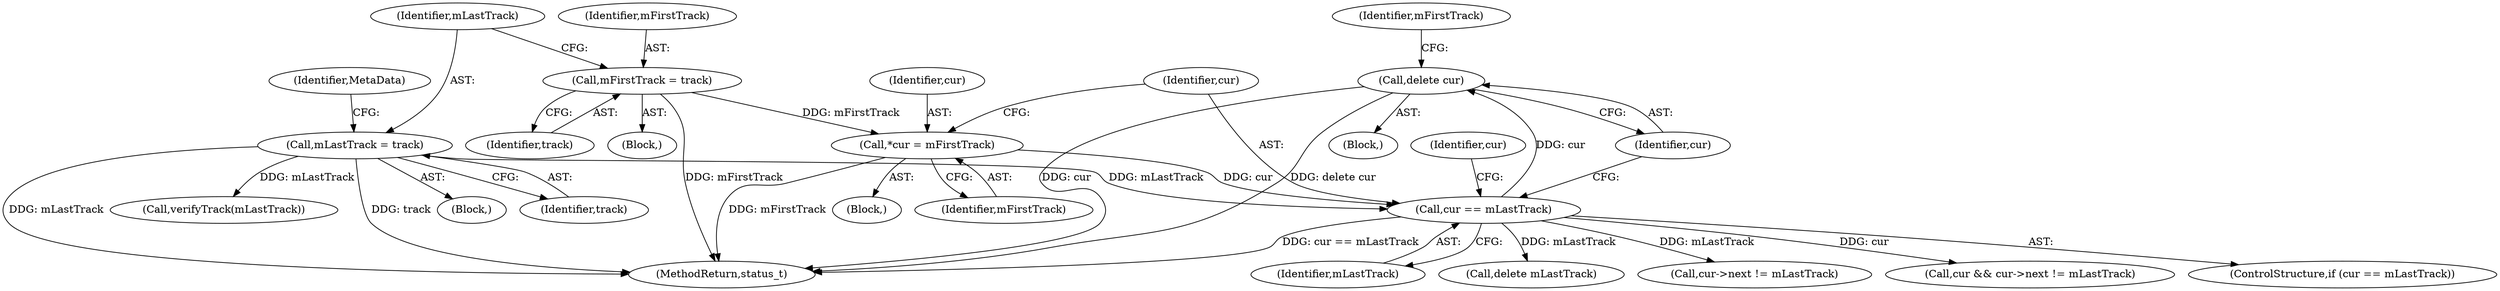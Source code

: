 digraph "0_Android_2674a7218eaa3c87f2ee26d26da5b9170e10f859@API" {
"1000524" [label="(Call,delete cur)"];
"1000520" [label="(Call,cur == mLastTrack)"];
"1000516" [label="(Call,*cur = mFirstTrack)"];
"1000442" [label="(Call,mFirstTrack = track)"];
"1000445" [label="(Call,mLastTrack = track)"];
"1000444" [label="(Identifier,track)"];
"1000562" [label="(Call,verifyTrack(mLastTrack))"];
"1000445" [label="(Call,mLastTrack = track)"];
"1002927" [label="(MethodReturn,status_t)"];
"1000522" [label="(Identifier,mLastTrack)"];
"1000552" [label="(Call,delete mLastTrack)"];
"1000446" [label="(Identifier,mLastTrack)"];
"1000422" [label="(Block,)"];
"1000517" [label="(Identifier,cur)"];
"1000448" [label="(Identifier,MetaData)"];
"1000518" [label="(Identifier,mFirstTrack)"];
"1000527" [label="(Identifier,mFirstTrack)"];
"1000443" [label="(Identifier,mFirstTrack)"];
"1000520" [label="(Call,cur == mLastTrack)"];
"1000535" [label="(Identifier,cur)"];
"1000536" [label="(Call,cur->next != mLastTrack)"];
"1000441" [label="(Block,)"];
"1000514" [label="(Block,)"];
"1000525" [label="(Identifier,cur)"];
"1000516" [label="(Call,*cur = mFirstTrack)"];
"1000524" [label="(Call,delete cur)"];
"1000447" [label="(Identifier,track)"];
"1000442" [label="(Call,mFirstTrack = track)"];
"1000534" [label="(Call,cur && cur->next != mLastTrack)"];
"1000521" [label="(Identifier,cur)"];
"1000523" [label="(Block,)"];
"1000519" [label="(ControlStructure,if (cur == mLastTrack))"];
"1000524" -> "1000523"  [label="AST: "];
"1000524" -> "1000525"  [label="CFG: "];
"1000525" -> "1000524"  [label="AST: "];
"1000527" -> "1000524"  [label="CFG: "];
"1000524" -> "1002927"  [label="DDG: cur"];
"1000524" -> "1002927"  [label="DDG: delete cur"];
"1000520" -> "1000524"  [label="DDG: cur"];
"1000520" -> "1000519"  [label="AST: "];
"1000520" -> "1000522"  [label="CFG: "];
"1000521" -> "1000520"  [label="AST: "];
"1000522" -> "1000520"  [label="AST: "];
"1000525" -> "1000520"  [label="CFG: "];
"1000535" -> "1000520"  [label="CFG: "];
"1000520" -> "1002927"  [label="DDG: cur == mLastTrack"];
"1000516" -> "1000520"  [label="DDG: cur"];
"1000445" -> "1000520"  [label="DDG: mLastTrack"];
"1000520" -> "1000534"  [label="DDG: cur"];
"1000520" -> "1000536"  [label="DDG: mLastTrack"];
"1000520" -> "1000552"  [label="DDG: mLastTrack"];
"1000516" -> "1000514"  [label="AST: "];
"1000516" -> "1000518"  [label="CFG: "];
"1000517" -> "1000516"  [label="AST: "];
"1000518" -> "1000516"  [label="AST: "];
"1000521" -> "1000516"  [label="CFG: "];
"1000516" -> "1002927"  [label="DDG: mFirstTrack"];
"1000442" -> "1000516"  [label="DDG: mFirstTrack"];
"1000442" -> "1000441"  [label="AST: "];
"1000442" -> "1000444"  [label="CFG: "];
"1000443" -> "1000442"  [label="AST: "];
"1000444" -> "1000442"  [label="AST: "];
"1000446" -> "1000442"  [label="CFG: "];
"1000442" -> "1002927"  [label="DDG: mFirstTrack"];
"1000445" -> "1000422"  [label="AST: "];
"1000445" -> "1000447"  [label="CFG: "];
"1000446" -> "1000445"  [label="AST: "];
"1000447" -> "1000445"  [label="AST: "];
"1000448" -> "1000445"  [label="CFG: "];
"1000445" -> "1002927"  [label="DDG: mLastTrack"];
"1000445" -> "1002927"  [label="DDG: track"];
"1000445" -> "1000562"  [label="DDG: mLastTrack"];
}
